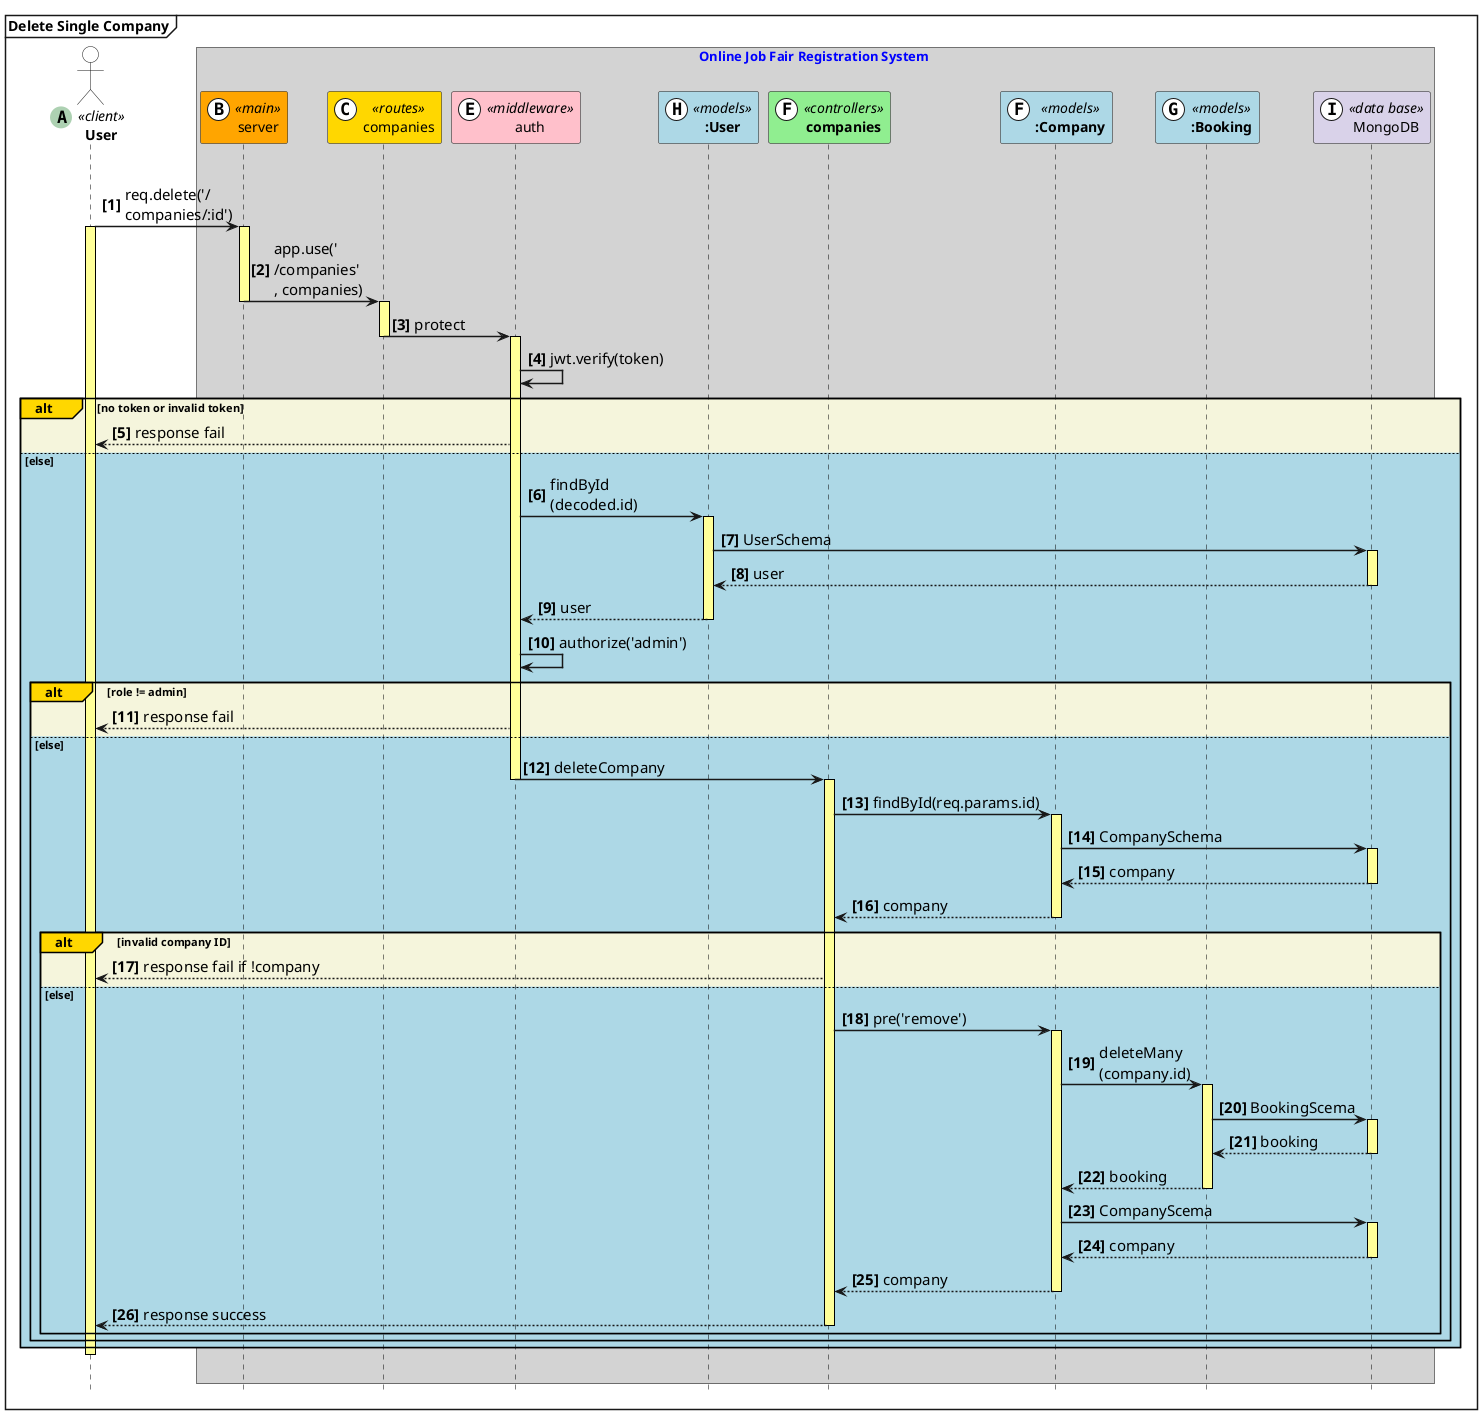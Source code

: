 @startuml
hide footbox
skinparam sequenceArrowThickness 1.5
skinparam fontsize 50
autonumber 1 "<b>[###]"
skinparam component {
skinparam defaultFontSize 16
'FontSize 13
'BackgroundColor<<Apache>> Red
'BorderColor<<Apache>> #FF6655
'FontName Courier
'BorderColor black
'BackgroundColor gold
'ArrowFontName Impact
ArrowFontSize 15
'ArrowColor #FF6655
'ArrowFontColor #777777
}
'skinparam backgroundColor #EEEBDC
Mainframe <b>Delete Single Company</b>

actor "<b>User</b>" as user <<(A,#ADD1B2)client>>#White
Box Online Job Fair Registration System #lightgrey
participant "server" as server <<(B,#FFFFFF)main>>#Orange
'participant "auth" as rauth <<(C,#FFFFFF)routes>>#Gold
'participant "bookings" as rbookings <<(C,#FFFFFF)routes>>#Gold
participant "companies" as rcompanies <<(C,#FFFFFF)routes>>#Gold
participant "auth" as middleware_auth <<(E,#FFFFFF)middleware>>#Pink
'participant "<b>auth" as controllers_auth <<(D,#FFFFFF)controllers>>#LightGreen
'participant "<b>bookings" as controllers_bookings <<(D,#FFFFFF)controllers>>#LightGreen
participant "<b>:User" as models_User <<(H,#FFFFFF)models>>#LightBlue
participant "<b>companies" as controllers_companies <<(F,#FFFFFF)controllers>>#LightGreen
participant "<b>:Company" as models_Company <<(F,#FFFFFF)models>>#LightBlue
participant "<b>:Booking" as models_Booking <<(G,#FFFFFF)models>>#LightBlue
participant "MongoDB" as mongo <<(I,#FFFFFF)data base>>#d9d2e9
end box

|||
user->server: req.delete('/\ncompanies/:id')
Activate user
Activate server
'Route'
server->rcompanies: app.use('\n/companies'\n, companies)
DeActivate server
Activate rcompanies
'Controller bookings'
rcompanies->middleware_auth: protect
DeActivate rcompanies
Activate middleware_auth
middleware_auth->middleware_auth: jwt.verify(token)
Alt#Gold #Beige no token or invalid token
' Alt#Gold #Pink no token
middleware_auth-->user: response fail
Else #LightBlue else
' Else #LightBlue not admin
middleware_auth->models_User: findById\n(decoded.id)
Activate models_User
models_User->mongo: UserSchema
Activate mongo
mongo-->models_User: user
DeActivate mongo
models_User-->middleware_auth: user
DeActivate models_User
middleware_auth->middleware_auth: authorize('admin')
Alt#Gold #Beige role != admin
middleware_auth-->user: response fail
Else #LightBlue else
' Else #Aquamarine no company with specified id
middleware_auth->controllers_companies: deleteCompany
DeActivate middleware_auth
Activate controllers_companies
controllers_companies->models_Company: findById(req.params.id)
Activate models_Company
models_Company->mongo: CompanySchema
Activate mongo
mongo-->models_Company: company
DeActivate mongo
models_Company-->controllers_companies: company
DeActivate models_Company
Alt#Gold #Beige invalid company ID
controllers_companies-->user: response fail if !company
Else #LightBlue else
' Else #Beige Success
controllers_companies->models_Company: pre('remove')
Activate models_Company
models_Company->models_Booking: deleteMany\n(company.id)
Activate models_Booking
models_Booking->mongo: BookingScema
Activate mongo
mongo-->models_Booking: booking
DeActivate mongo
models_Booking-->models_Company: booking
DeActivate models_Booking
models_Company->mongo: CompanyScema
Activate mongo
mongo-->models_Company: company
DeActivate mongo
models_Company-->controllers_companies: company
DeActivate models_Company
controllers_companies-->user: response success
DeActivate controllers_companies
End Alt
End Alt
End Alt
DeActivate user
|||


skinparam sequence {
'Box ==============================
BoxBorderColor Black
BoxFontColor Blue
BoxFontSize 16
'LifeLine + Arrow ==============================
'ArrowColor DeepSkyBlue
LifeLineBorderColor Black
LifeLineBackgroundColor #FFFF99
'Participant ==============================
ParticipantBorderColor Black
'ParticipantBackgroundColor DodgerBlue
StereoTypeFontSize 14
ParticipantFontSize 16
ParticipantFontColor #0c0c0c
'ParticipantFontName Impact
'Actor ==============================
ActorBorderColor Black
ActorBackgroundColor White
ActorFontSize 16
ActorFontColor Black
'ActorFontName Aapex
' ===================================
}
@enduml
